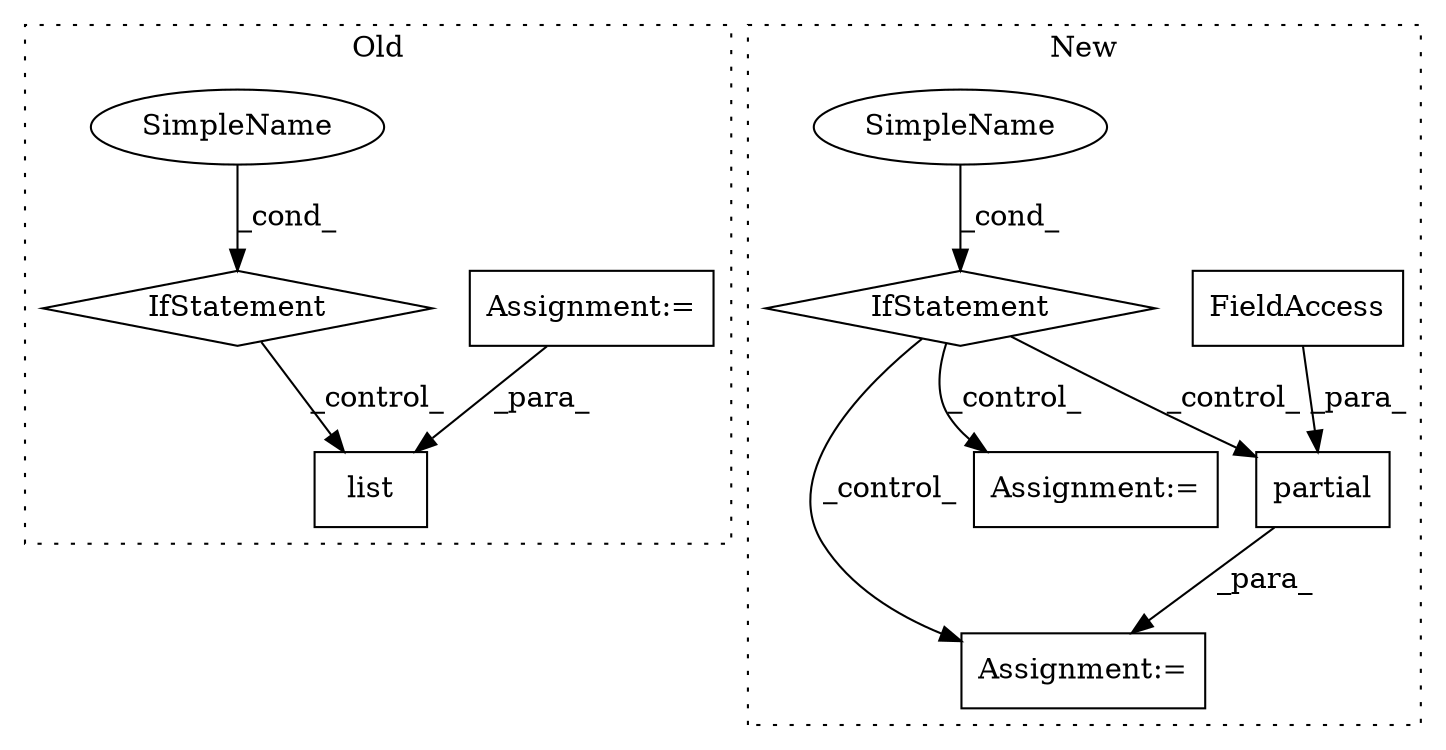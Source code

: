digraph G {
subgraph cluster0 {
1 [label="list" a="32" s="1216,1227" l="5,1" shape="box"];
6 [label="IfStatement" a="25" s="1319" l="54" shape="diamond"];
8 [label="Assignment:=" a="7" s="1319" l="54" shape="box"];
10 [label="SimpleName" a="42" s="1368" l="5" shape="ellipse"];
label = "Old";
style="dotted";
}
subgraph cluster1 {
2 [label="partial" a="32" s="952,1007" l="8,1" shape="box"];
3 [label="Assignment:=" a="7" s="941" l="1" shape="box"];
4 [label="FieldAccess" a="22" s="960" l="26" shape="box"];
5 [label="SimpleName" a="42" s="" l="" shape="ellipse"];
7 [label="IfStatement" a="25" s="540,583" l="4,2" shape="diamond"];
9 [label="Assignment:=" a="7" s="741" l="33" shape="box"];
label = "New";
style="dotted";
}
2 -> 3 [label="_para_"];
4 -> 2 [label="_para_"];
5 -> 7 [label="_cond_"];
6 -> 1 [label="_control_"];
7 -> 2 [label="_control_"];
7 -> 3 [label="_control_"];
7 -> 9 [label="_control_"];
8 -> 1 [label="_para_"];
10 -> 6 [label="_cond_"];
}
